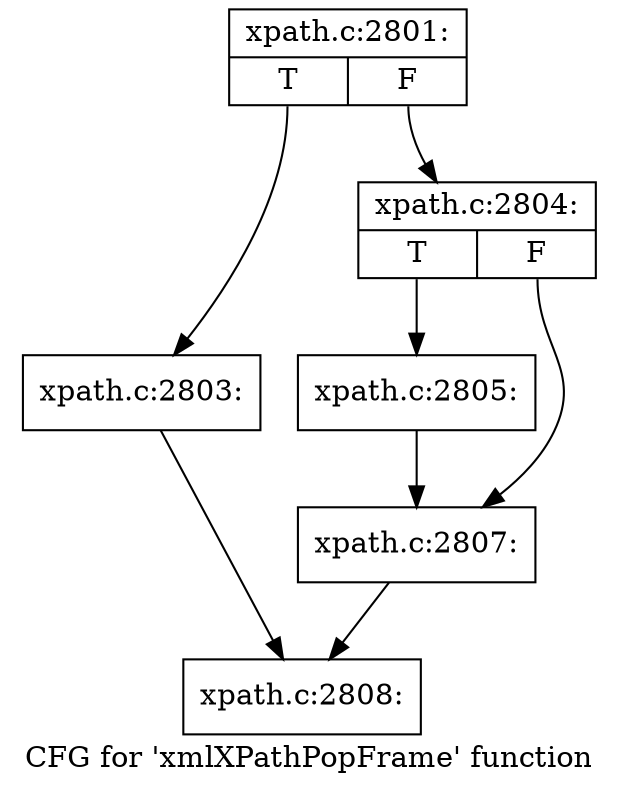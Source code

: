 digraph "CFG for 'xmlXPathPopFrame' function" {
	label="CFG for 'xmlXPathPopFrame' function";

	Node0x55e6b2dc8140 [shape=record,label="{xpath.c:2801:|{<s0>T|<s1>F}}"];
	Node0x55e6b2dc8140:s0 -> Node0x55e6b2dc9090;
	Node0x55e6b2dc8140:s1 -> Node0x55e6b2dbe5b0;
	Node0x55e6b2dc9090 [shape=record,label="{xpath.c:2803:}"];
	Node0x55e6b2dc9090 -> Node0x55e6b2dc8190;
	Node0x55e6b2dbe5b0 [shape=record,label="{xpath.c:2804:|{<s0>T|<s1>F}}"];
	Node0x55e6b2dbe5b0:s0 -> Node0x55e6b2dc9dd0;
	Node0x55e6b2dbe5b0:s1 -> Node0x55e6b2dc9e20;
	Node0x55e6b2dc9dd0 [shape=record,label="{xpath.c:2805:}"];
	Node0x55e6b2dc9dd0 -> Node0x55e6b2dc9e20;
	Node0x55e6b2dc9e20 [shape=record,label="{xpath.c:2807:}"];
	Node0x55e6b2dc9e20 -> Node0x55e6b2dc8190;
	Node0x55e6b2dc8190 [shape=record,label="{xpath.c:2808:}"];
}
